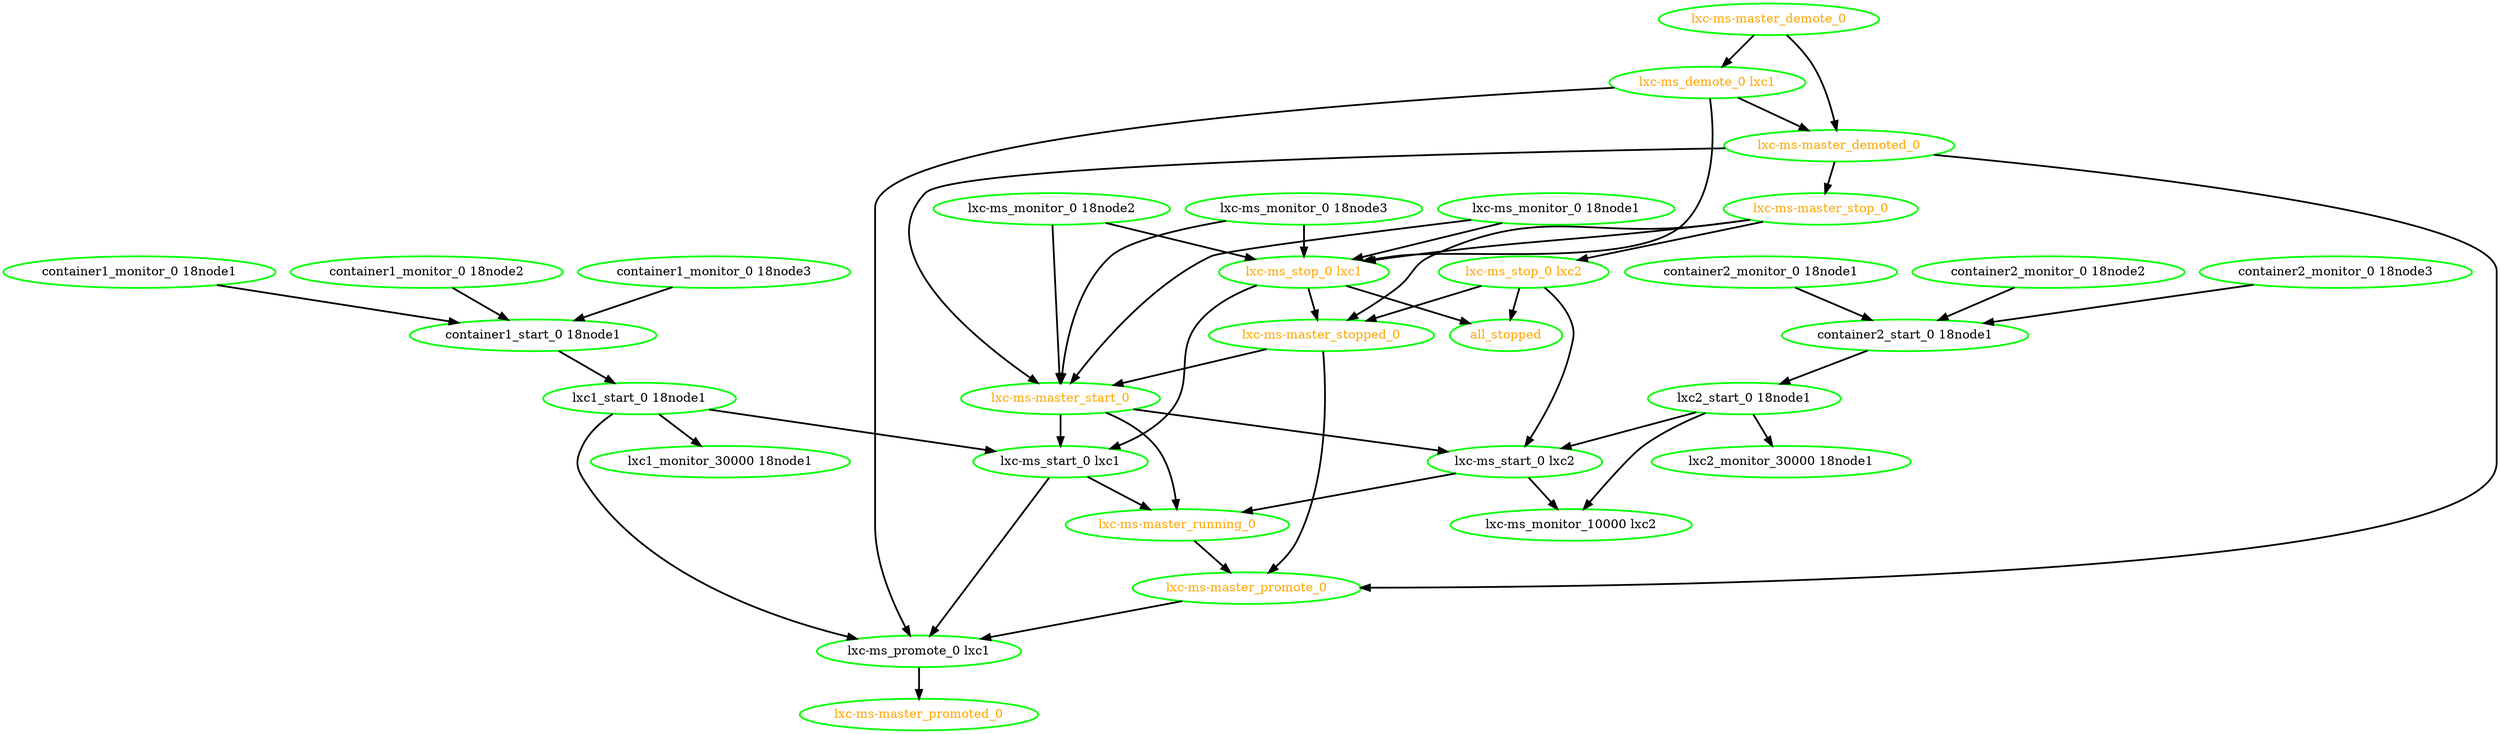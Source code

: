  digraph "g" {
"all_stopped" [ style=bold color="green" fontcolor="orange"]
"container1_monitor_0 18node1" -> "container1_start_0 18node1" [ style = bold]
"container1_monitor_0 18node1" [ style=bold color="green" fontcolor="black"]
"container1_monitor_0 18node2" -> "container1_start_0 18node1" [ style = bold]
"container1_monitor_0 18node2" [ style=bold color="green" fontcolor="black"]
"container1_monitor_0 18node3" -> "container1_start_0 18node1" [ style = bold]
"container1_monitor_0 18node3" [ style=bold color="green" fontcolor="black"]
"container1_start_0 18node1" -> "lxc1_start_0 18node1" [ style = bold]
"container1_start_0 18node1" [ style=bold color="green" fontcolor="black"]
"container2_monitor_0 18node1" -> "container2_start_0 18node1" [ style = bold]
"container2_monitor_0 18node1" [ style=bold color="green" fontcolor="black"]
"container2_monitor_0 18node2" -> "container2_start_0 18node1" [ style = bold]
"container2_monitor_0 18node2" [ style=bold color="green" fontcolor="black"]
"container2_monitor_0 18node3" -> "container2_start_0 18node1" [ style = bold]
"container2_monitor_0 18node3" [ style=bold color="green" fontcolor="black"]
"container2_start_0 18node1" -> "lxc2_start_0 18node1" [ style = bold]
"container2_start_0 18node1" [ style=bold color="green" fontcolor="black"]
"lxc-ms-master_demote_0" -> "lxc-ms-master_demoted_0" [ style = bold]
"lxc-ms-master_demote_0" -> "lxc-ms_demote_0 lxc1" [ style = bold]
"lxc-ms-master_demote_0" [ style=bold color="green" fontcolor="orange"]
"lxc-ms-master_demoted_0" -> "lxc-ms-master_promote_0" [ style = bold]
"lxc-ms-master_demoted_0" -> "lxc-ms-master_start_0" [ style = bold]
"lxc-ms-master_demoted_0" -> "lxc-ms-master_stop_0" [ style = bold]
"lxc-ms-master_demoted_0" [ style=bold color="green" fontcolor="orange"]
"lxc-ms-master_promote_0" -> "lxc-ms_promote_0 lxc1" [ style = bold]
"lxc-ms-master_promote_0" [ style=bold color="green" fontcolor="orange"]
"lxc-ms-master_promoted_0" [ style=bold color="green" fontcolor="orange"]
"lxc-ms-master_running_0" -> "lxc-ms-master_promote_0" [ style = bold]
"lxc-ms-master_running_0" [ style=bold color="green" fontcolor="orange"]
"lxc-ms-master_start_0" -> "lxc-ms-master_running_0" [ style = bold]
"lxc-ms-master_start_0" -> "lxc-ms_start_0 lxc1" [ style = bold]
"lxc-ms-master_start_0" -> "lxc-ms_start_0 lxc2" [ style = bold]
"lxc-ms-master_start_0" [ style=bold color="green" fontcolor="orange"]
"lxc-ms-master_stop_0" -> "lxc-ms-master_stopped_0" [ style = bold]
"lxc-ms-master_stop_0" -> "lxc-ms_stop_0 lxc1" [ style = bold]
"lxc-ms-master_stop_0" -> "lxc-ms_stop_0 lxc2" [ style = bold]
"lxc-ms-master_stop_0" [ style=bold color="green" fontcolor="orange"]
"lxc-ms-master_stopped_0" -> "lxc-ms-master_promote_0" [ style = bold]
"lxc-ms-master_stopped_0" -> "lxc-ms-master_start_0" [ style = bold]
"lxc-ms-master_stopped_0" [ style=bold color="green" fontcolor="orange"]
"lxc-ms_demote_0 lxc1" -> "lxc-ms-master_demoted_0" [ style = bold]
"lxc-ms_demote_0 lxc1" -> "lxc-ms_promote_0 lxc1" [ style = bold]
"lxc-ms_demote_0 lxc1" -> "lxc-ms_stop_0 lxc1" [ style = bold]
"lxc-ms_demote_0 lxc1" [ style=bold color="green" fontcolor="orange"]
"lxc-ms_monitor_0 18node1" -> "lxc-ms-master_start_0" [ style = bold]
"lxc-ms_monitor_0 18node1" -> "lxc-ms_stop_0 lxc1" [ style = bold]
"lxc-ms_monitor_0 18node1" [ style=bold color="green" fontcolor="black"]
"lxc-ms_monitor_0 18node2" -> "lxc-ms-master_start_0" [ style = bold]
"lxc-ms_monitor_0 18node2" -> "lxc-ms_stop_0 lxc1" [ style = bold]
"lxc-ms_monitor_0 18node2" [ style=bold color="green" fontcolor="black"]
"lxc-ms_monitor_0 18node3" -> "lxc-ms-master_start_0" [ style = bold]
"lxc-ms_monitor_0 18node3" -> "lxc-ms_stop_0 lxc1" [ style = bold]
"lxc-ms_monitor_0 18node3" [ style=bold color="green" fontcolor="black"]
"lxc-ms_monitor_10000 lxc2" [ style=bold color="green" fontcolor="black"]
"lxc-ms_promote_0 lxc1" -> "lxc-ms-master_promoted_0" [ style = bold]
"lxc-ms_promote_0 lxc1" [ style=bold color="green" fontcolor="black"]
"lxc-ms_start_0 lxc1" -> "lxc-ms-master_running_0" [ style = bold]
"lxc-ms_start_0 lxc1" -> "lxc-ms_promote_0 lxc1" [ style = bold]
"lxc-ms_start_0 lxc1" [ style=bold color="green" fontcolor="black"]
"lxc-ms_start_0 lxc2" -> "lxc-ms-master_running_0" [ style = bold]
"lxc-ms_start_0 lxc2" -> "lxc-ms_monitor_10000 lxc2" [ style = bold]
"lxc-ms_start_0 lxc2" [ style=bold color="green" fontcolor="black"]
"lxc-ms_stop_0 lxc1" -> "all_stopped" [ style = bold]
"lxc-ms_stop_0 lxc1" -> "lxc-ms-master_stopped_0" [ style = bold]
"lxc-ms_stop_0 lxc1" -> "lxc-ms_start_0 lxc1" [ style = bold]
"lxc-ms_stop_0 lxc1" [ style=bold color="green" fontcolor="orange"]
"lxc-ms_stop_0 lxc2" -> "all_stopped" [ style = bold]
"lxc-ms_stop_0 lxc2" -> "lxc-ms-master_stopped_0" [ style = bold]
"lxc-ms_stop_0 lxc2" -> "lxc-ms_start_0 lxc2" [ style = bold]
"lxc-ms_stop_0 lxc2" [ style=bold color="green" fontcolor="orange"]
"lxc1_monitor_30000 18node1" [ style=bold color="green" fontcolor="black"]
"lxc1_start_0 18node1" -> "lxc-ms_promote_0 lxc1" [ style = bold]
"lxc1_start_0 18node1" -> "lxc-ms_start_0 lxc1" [ style = bold]
"lxc1_start_0 18node1" -> "lxc1_monitor_30000 18node1" [ style = bold]
"lxc1_start_0 18node1" [ style=bold color="green" fontcolor="black"]
"lxc2_monitor_30000 18node1" [ style=bold color="green" fontcolor="black"]
"lxc2_start_0 18node1" -> "lxc-ms_monitor_10000 lxc2" [ style = bold]
"lxc2_start_0 18node1" -> "lxc-ms_start_0 lxc2" [ style = bold]
"lxc2_start_0 18node1" -> "lxc2_monitor_30000 18node1" [ style = bold]
"lxc2_start_0 18node1" [ style=bold color="green" fontcolor="black"]
}
